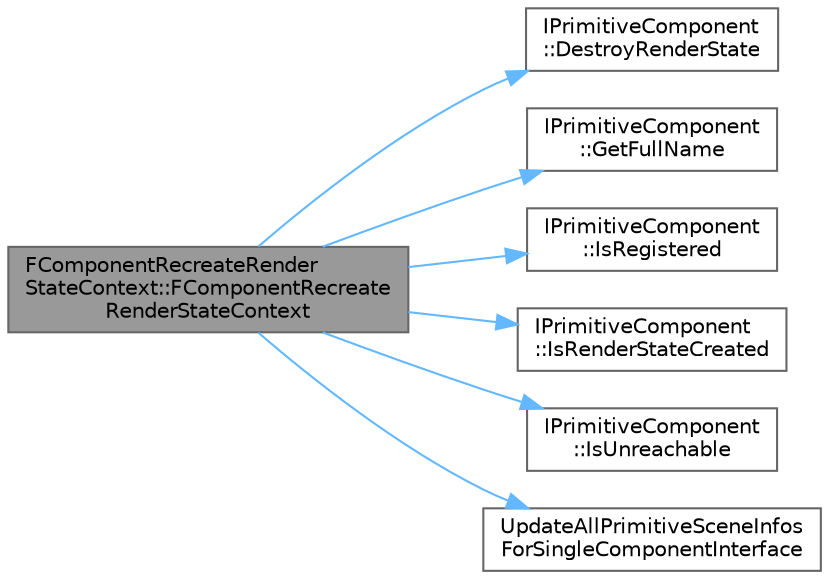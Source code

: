 digraph "FComponentRecreateRenderStateContext::FComponentRecreateRenderStateContext"
{
 // INTERACTIVE_SVG=YES
 // LATEX_PDF_SIZE
  bgcolor="transparent";
  edge [fontname=Helvetica,fontsize=10,labelfontname=Helvetica,labelfontsize=10];
  node [fontname=Helvetica,fontsize=10,shape=box,height=0.2,width=0.4];
  rankdir="LR";
  Node1 [id="Node000001",label="FComponentRecreateRender\lStateContext::FComponentRecreate\lRenderStateContext",height=0.2,width=0.4,color="gray40", fillcolor="grey60", style="filled", fontcolor="black",tooltip=" "];
  Node1 -> Node2 [id="edge1_Node000001_Node000002",color="steelblue1",style="solid",tooltip=" "];
  Node2 [id="Node000002",label="IPrimitiveComponent\l::DestroyRenderState",height=0.2,width=0.4,color="grey40", fillcolor="white", style="filled",URL="$de/df3/classIPrimitiveComponent.html#ac250f51f224daca269dd394648ecc9ec",tooltip=" "];
  Node1 -> Node3 [id="edge2_Node000001_Node000003",color="steelblue1",style="solid",tooltip=" "];
  Node3 [id="Node000003",label="IPrimitiveComponent\l::GetFullName",height=0.2,width=0.4,color="grey40", fillcolor="white", style="filled",URL="$de/df3/classIPrimitiveComponent.html#a2b79f09dbfb5c79f5f31f691f8255ae9",tooltip=" "];
  Node1 -> Node4 [id="edge3_Node000001_Node000004",color="steelblue1",style="solid",tooltip=" "];
  Node4 [id="Node000004",label="IPrimitiveComponent\l::IsRegistered",height=0.2,width=0.4,color="grey40", fillcolor="white", style="filled",URL="$de/df3/classIPrimitiveComponent.html#a5535288264959d5338f671a216e8b1af",tooltip=" "];
  Node1 -> Node5 [id="edge4_Node000001_Node000005",color="steelblue1",style="solid",tooltip=" "];
  Node5 [id="Node000005",label="IPrimitiveComponent\l::IsRenderStateCreated",height=0.2,width=0.4,color="grey40", fillcolor="white", style="filled",URL="$de/df3/classIPrimitiveComponent.html#aee5331b82459d430f604a5dbd1ac0833",tooltip=" "];
  Node1 -> Node6 [id="edge5_Node000001_Node000006",color="steelblue1",style="solid",tooltip=" "];
  Node6 [id="Node000006",label="IPrimitiveComponent\l::IsUnreachable",height=0.2,width=0.4,color="grey40", fillcolor="white", style="filled",URL="$de/df3/classIPrimitiveComponent.html#a431a4666d7c09300b80a33d5010e77eb",tooltip=" "];
  Node1 -> Node7 [id="edge6_Node000001_Node000007",color="steelblue1",style="solid",tooltip=" "];
  Node7 [id="Node000007",label="UpdateAllPrimitiveSceneInfos\lForSingleComponentInterface",height=0.2,width=0.4,color="grey40", fillcolor="white", style="filled",URL="$da/db1/ActorComponent_8h.html#a89be32edb21b2b277c72c300183faf21",tooltip=" "];
}
